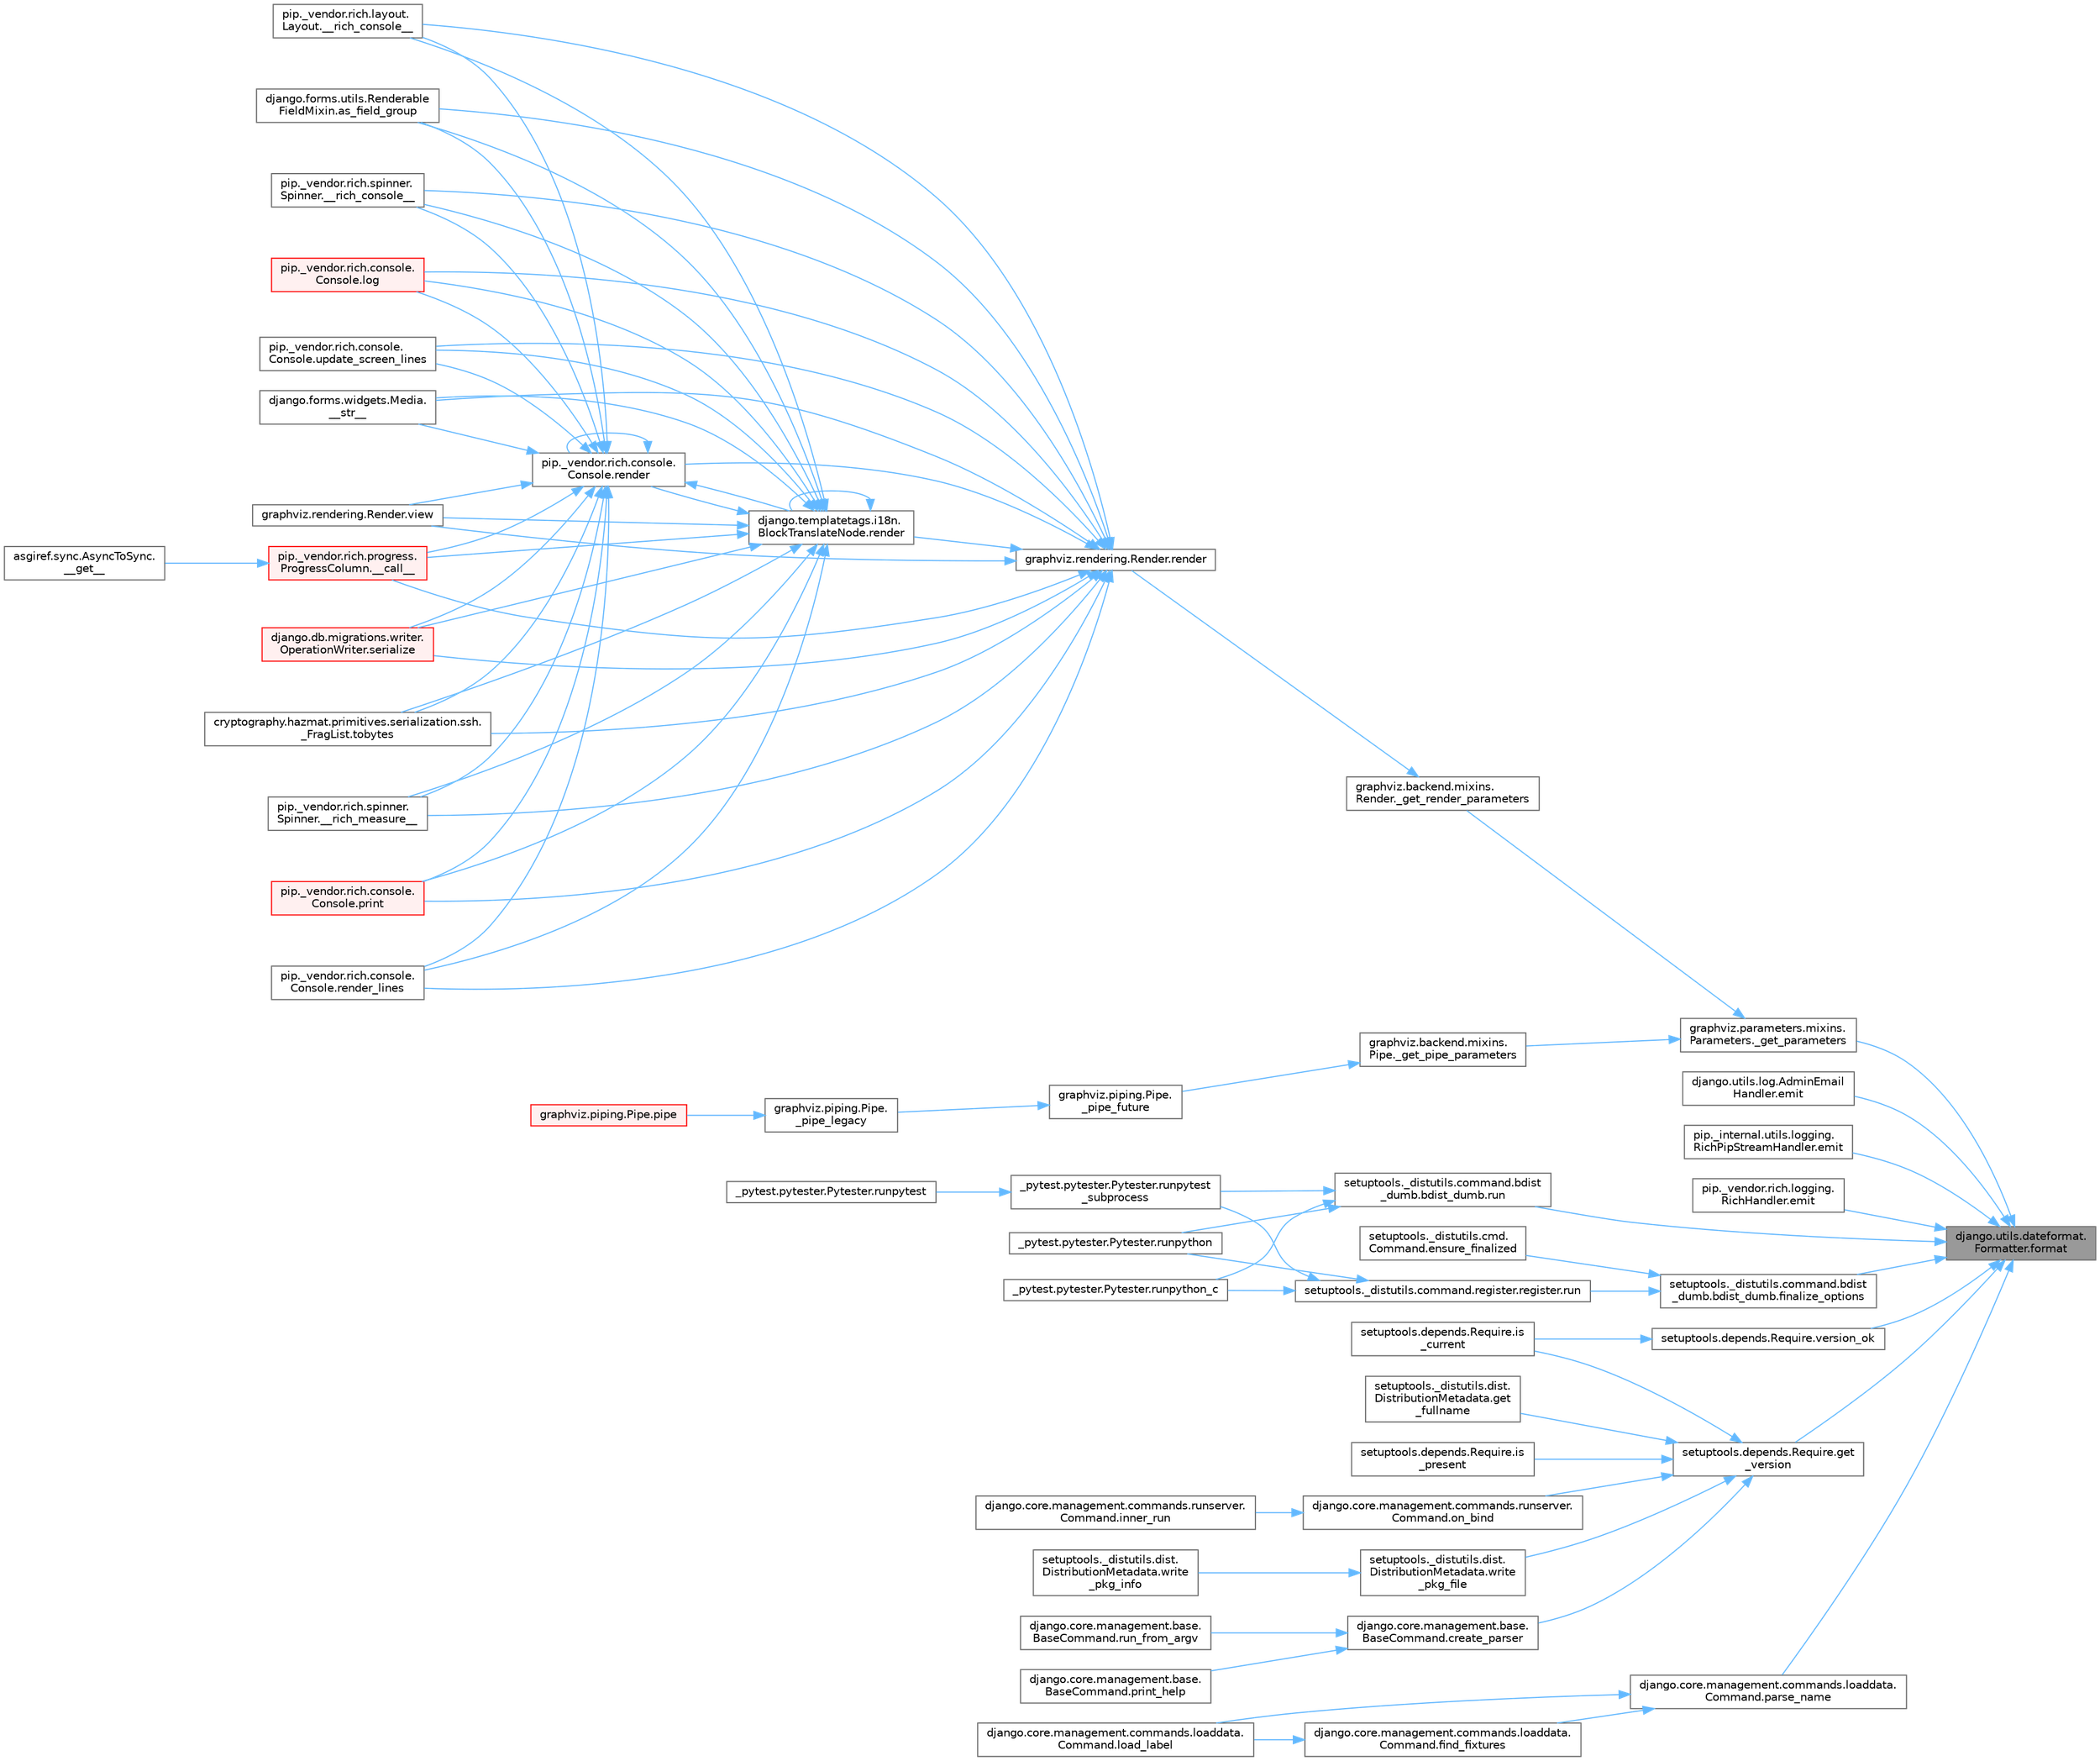digraph "django.utils.dateformat.Formatter.format"
{
 // LATEX_PDF_SIZE
  bgcolor="transparent";
  edge [fontname=Helvetica,fontsize=10,labelfontname=Helvetica,labelfontsize=10];
  node [fontname=Helvetica,fontsize=10,shape=box,height=0.2,width=0.4];
  rankdir="RL";
  Node1 [id="Node000001",label="django.utils.dateformat.\lFormatter.format",height=0.2,width=0.4,color="gray40", fillcolor="grey60", style="filled", fontcolor="black",tooltip=" "];
  Node1 -> Node2 [id="edge1_Node000001_Node000002",dir="back",color="steelblue1",style="solid",tooltip=" "];
  Node2 [id="Node000002",label="graphviz.parameters.mixins.\lParameters._get_parameters",height=0.2,width=0.4,color="grey40", fillcolor="white", style="filled",URL="$classgraphviz_1_1parameters_1_1mixins_1_1_parameters.html#afbdb3248258e4e956d5a7a5f70e60b27",tooltip=" "];
  Node2 -> Node3 [id="edge2_Node000002_Node000003",dir="back",color="steelblue1",style="solid",tooltip=" "];
  Node3 [id="Node000003",label="graphviz.backend.mixins.\lPipe._get_pipe_parameters",height=0.2,width=0.4,color="grey40", fillcolor="white", style="filled",URL="$classgraphviz_1_1backend_1_1mixins_1_1_pipe.html#a71c9b0c3410eae1975141f6c7774a1a0",tooltip=" "];
  Node3 -> Node4 [id="edge3_Node000003_Node000004",dir="back",color="steelblue1",style="solid",tooltip=" "];
  Node4 [id="Node000004",label="graphviz.piping.Pipe.\l_pipe_future",height=0.2,width=0.4,color="grey40", fillcolor="white", style="filled",URL="$classgraphviz_1_1piping_1_1_pipe.html#af8e945601764f6c1340dc13ff7606aab",tooltip=" "];
  Node4 -> Node5 [id="edge4_Node000004_Node000005",dir="back",color="steelblue1",style="solid",tooltip=" "];
  Node5 [id="Node000005",label="graphviz.piping.Pipe.\l_pipe_legacy",height=0.2,width=0.4,color="grey40", fillcolor="white", style="filled",URL="$classgraphviz_1_1piping_1_1_pipe.html#a6632f0bdcb84b91daead31b26b79b528",tooltip=" "];
  Node5 -> Node6 [id="edge5_Node000005_Node000006",dir="back",color="steelblue1",style="solid",tooltip=" "];
  Node6 [id="Node000006",label="graphviz.piping.Pipe.pipe",height=0.2,width=0.4,color="red", fillcolor="#FFF0F0", style="filled",URL="$classgraphviz_1_1piping_1_1_pipe.html#ad98e895b06a856a0b5aa0f6be556ddf2",tooltip=" "];
  Node2 -> Node10 [id="edge6_Node000002_Node000010",dir="back",color="steelblue1",style="solid",tooltip=" "];
  Node10 [id="Node000010",label="graphviz.backend.mixins.\lRender._get_render_parameters",height=0.2,width=0.4,color="grey40", fillcolor="white", style="filled",URL="$classgraphviz_1_1backend_1_1mixins_1_1_render.html#aedbcb99d10d2133f71d5f6671cbe257b",tooltip=" "];
  Node10 -> Node11 [id="edge7_Node000010_Node000011",dir="back",color="steelblue1",style="solid",tooltip=" "];
  Node11 [id="Node000011",label="graphviz.rendering.Render.render",height=0.2,width=0.4,color="grey40", fillcolor="white", style="filled",URL="$classgraphviz_1_1rendering_1_1_render.html#a0249d6538d64a6b59b1bed64d4636456",tooltip=" "];
  Node11 -> Node12 [id="edge8_Node000011_Node000012",dir="back",color="steelblue1",style="solid",tooltip=" "];
  Node12 [id="Node000012",label="pip._vendor.rich.progress.\lProgressColumn.__call__",height=0.2,width=0.4,color="red", fillcolor="#FFF0F0", style="filled",URL="$classpip_1_1__vendor_1_1rich_1_1progress_1_1_progress_column.html#ae0c399be74222f949edb0fa5324cf6ea",tooltip=" "];
  Node12 -> Node13 [id="edge9_Node000012_Node000013",dir="back",color="steelblue1",style="solid",tooltip=" "];
  Node13 [id="Node000013",label="asgiref.sync.AsyncToSync.\l__get__",height=0.2,width=0.4,color="grey40", fillcolor="white", style="filled",URL="$classasgiref_1_1sync_1_1_async_to_sync.html#a23e9ef7a73da98dad9e3f4e65846969b",tooltip=" "];
  Node11 -> Node15 [id="edge10_Node000011_Node000015",dir="back",color="steelblue1",style="solid",tooltip=" "];
  Node15 [id="Node000015",label="pip._vendor.rich.layout.\lLayout.__rich_console__",height=0.2,width=0.4,color="grey40", fillcolor="white", style="filled",URL="$classpip_1_1__vendor_1_1rich_1_1layout_1_1_layout.html#ac39cb3d17d2b0324ee1b0dada41a3ebd",tooltip=" "];
  Node11 -> Node16 [id="edge11_Node000011_Node000016",dir="back",color="steelblue1",style="solid",tooltip=" "];
  Node16 [id="Node000016",label="pip._vendor.rich.spinner.\lSpinner.__rich_console__",height=0.2,width=0.4,color="grey40", fillcolor="white", style="filled",URL="$classpip_1_1__vendor_1_1rich_1_1spinner_1_1_spinner.html#a6883d8dced19ac48d4dfc74f776357fd",tooltip=" "];
  Node11 -> Node17 [id="edge12_Node000011_Node000017",dir="back",color="steelblue1",style="solid",tooltip=" "];
  Node17 [id="Node000017",label="pip._vendor.rich.spinner.\lSpinner.__rich_measure__",height=0.2,width=0.4,color="grey40", fillcolor="white", style="filled",URL="$classpip_1_1__vendor_1_1rich_1_1spinner_1_1_spinner.html#a89745682c823c44a31bae8e8d07869f5",tooltip=" "];
  Node11 -> Node18 [id="edge13_Node000011_Node000018",dir="back",color="steelblue1",style="solid",tooltip=" "];
  Node18 [id="Node000018",label="django.forms.widgets.Media.\l__str__",height=0.2,width=0.4,color="grey40", fillcolor="white", style="filled",URL="$classdjango_1_1forms_1_1widgets_1_1_media.html#ae1651710548a7d9f14f036d035012d21",tooltip=" "];
  Node11 -> Node19 [id="edge14_Node000011_Node000019",dir="back",color="steelblue1",style="solid",tooltip=" "];
  Node19 [id="Node000019",label="django.forms.utils.Renderable\lFieldMixin.as_field_group",height=0.2,width=0.4,color="grey40", fillcolor="white", style="filled",URL="$classdjango_1_1forms_1_1utils_1_1_renderable_field_mixin.html#a1e9a1b4f790ea694431554267fd5d74c",tooltip=" "];
  Node11 -> Node20 [id="edge15_Node000011_Node000020",dir="back",color="steelblue1",style="solid",tooltip=" "];
  Node20 [id="Node000020",label="pip._vendor.rich.console.\lConsole.log",height=0.2,width=0.4,color="red", fillcolor="#FFF0F0", style="filled",URL="$classpip_1_1__vendor_1_1rich_1_1console_1_1_console.html#af9c77e39f9413fc2b134c60cfa23b0f1",tooltip=" "];
  Node11 -> Node441 [id="edge16_Node000011_Node000441",dir="back",color="steelblue1",style="solid",tooltip=" "];
  Node441 [id="Node000441",label="pip._vendor.rich.console.\lConsole.print",height=0.2,width=0.4,color="red", fillcolor="#FFF0F0", style="filled",URL="$classpip_1_1__vendor_1_1rich_1_1console_1_1_console.html#af954370cdbb49236b597f2c11064549d",tooltip=" "];
  Node11 -> Node909 [id="edge17_Node000011_Node000909",dir="back",color="steelblue1",style="solid",tooltip=" "];
  Node909 [id="Node000909",label="django.templatetags.i18n.\lBlockTranslateNode.render",height=0.2,width=0.4,color="grey40", fillcolor="white", style="filled",URL="$classdjango_1_1templatetags_1_1i18n_1_1_block_translate_node.html#aaf05bebfd02c1c4b676387ada0357832",tooltip=" "];
  Node909 -> Node12 [id="edge18_Node000909_Node000012",dir="back",color="steelblue1",style="solid",tooltip=" "];
  Node909 -> Node15 [id="edge19_Node000909_Node000015",dir="back",color="steelblue1",style="solid",tooltip=" "];
  Node909 -> Node16 [id="edge20_Node000909_Node000016",dir="back",color="steelblue1",style="solid",tooltip=" "];
  Node909 -> Node17 [id="edge21_Node000909_Node000017",dir="back",color="steelblue1",style="solid",tooltip=" "];
  Node909 -> Node18 [id="edge22_Node000909_Node000018",dir="back",color="steelblue1",style="solid",tooltip=" "];
  Node909 -> Node19 [id="edge23_Node000909_Node000019",dir="back",color="steelblue1",style="solid",tooltip=" "];
  Node909 -> Node20 [id="edge24_Node000909_Node000020",dir="back",color="steelblue1",style="solid",tooltip=" "];
  Node909 -> Node441 [id="edge25_Node000909_Node000441",dir="back",color="steelblue1",style="solid",tooltip=" "];
  Node909 -> Node909 [id="edge26_Node000909_Node000909",dir="back",color="steelblue1",style="solid",tooltip=" "];
  Node909 -> Node910 [id="edge27_Node000909_Node000910",dir="back",color="steelblue1",style="solid",tooltip=" "];
  Node910 [id="Node000910",label="pip._vendor.rich.console.\lConsole.render",height=0.2,width=0.4,color="grey40", fillcolor="white", style="filled",URL="$classpip_1_1__vendor_1_1rich_1_1console_1_1_console.html#a9551b8254c573105adde80622393a938",tooltip=" "];
  Node910 -> Node12 [id="edge28_Node000910_Node000012",dir="back",color="steelblue1",style="solid",tooltip=" "];
  Node910 -> Node15 [id="edge29_Node000910_Node000015",dir="back",color="steelblue1",style="solid",tooltip=" "];
  Node910 -> Node16 [id="edge30_Node000910_Node000016",dir="back",color="steelblue1",style="solid",tooltip=" "];
  Node910 -> Node17 [id="edge31_Node000910_Node000017",dir="back",color="steelblue1",style="solid",tooltip=" "];
  Node910 -> Node18 [id="edge32_Node000910_Node000018",dir="back",color="steelblue1",style="solid",tooltip=" "];
  Node910 -> Node19 [id="edge33_Node000910_Node000019",dir="back",color="steelblue1",style="solid",tooltip=" "];
  Node910 -> Node20 [id="edge34_Node000910_Node000020",dir="back",color="steelblue1",style="solid",tooltip=" "];
  Node910 -> Node441 [id="edge35_Node000910_Node000441",dir="back",color="steelblue1",style="solid",tooltip=" "];
  Node910 -> Node909 [id="edge36_Node000910_Node000909",dir="back",color="steelblue1",style="solid",tooltip=" "];
  Node910 -> Node910 [id="edge37_Node000910_Node000910",dir="back",color="steelblue1",style="solid",tooltip=" "];
  Node910 -> Node911 [id="edge38_Node000910_Node000911",dir="back",color="steelblue1",style="solid",tooltip=" "];
  Node911 [id="Node000911",label="pip._vendor.rich.console.\lConsole.render_lines",height=0.2,width=0.4,color="grey40", fillcolor="white", style="filled",URL="$classpip_1_1__vendor_1_1rich_1_1console_1_1_console.html#a5818808a49db20c5bee6986425f96f14",tooltip=" "];
  Node910 -> Node912 [id="edge39_Node000910_Node000912",dir="back",color="steelblue1",style="solid",tooltip=" "];
  Node912 [id="Node000912",label="django.db.migrations.writer.\lOperationWriter.serialize",height=0.2,width=0.4,color="red", fillcolor="#FFF0F0", style="filled",URL="$classdjango_1_1db_1_1migrations_1_1writer_1_1_operation_writer.html#a866e8d13e1c54a35d74e9a6b0383b2f8",tooltip=" "];
  Node910 -> Node1254 [id="edge40_Node000910_Node001254",dir="back",color="steelblue1",style="solid",tooltip=" "];
  Node1254 [id="Node001254",label="cryptography.hazmat.primitives.serialization.ssh.\l_FragList.tobytes",height=0.2,width=0.4,color="grey40", fillcolor="white", style="filled",URL="$classcryptography_1_1hazmat_1_1primitives_1_1serialization_1_1ssh_1_1___frag_list.html#a195dd4e7c741624829a13af53fa3de38",tooltip=" "];
  Node910 -> Node1255 [id="edge41_Node000910_Node001255",dir="back",color="steelblue1",style="solid",tooltip=" "];
  Node1255 [id="Node001255",label="pip._vendor.rich.console.\lConsole.update_screen_lines",height=0.2,width=0.4,color="grey40", fillcolor="white", style="filled",URL="$classpip_1_1__vendor_1_1rich_1_1console_1_1_console.html#a21cfe5af86ec7533f23d45fe2969817e",tooltip=" "];
  Node910 -> Node1256 [id="edge42_Node000910_Node001256",dir="back",color="steelblue1",style="solid",tooltip=" "];
  Node1256 [id="Node001256",label="graphviz.rendering.Render.view",height=0.2,width=0.4,color="grey40", fillcolor="white", style="filled",URL="$classgraphviz_1_1rendering_1_1_render.html#a53169c422996b9a7e92b5580c13914e2",tooltip=" "];
  Node909 -> Node911 [id="edge43_Node000909_Node000911",dir="back",color="steelblue1",style="solid",tooltip=" "];
  Node909 -> Node912 [id="edge44_Node000909_Node000912",dir="back",color="steelblue1",style="solid",tooltip=" "];
  Node909 -> Node1254 [id="edge45_Node000909_Node001254",dir="back",color="steelblue1",style="solid",tooltip=" "];
  Node909 -> Node1255 [id="edge46_Node000909_Node001255",dir="back",color="steelblue1",style="solid",tooltip=" "];
  Node909 -> Node1256 [id="edge47_Node000909_Node001256",dir="back",color="steelblue1",style="solid",tooltip=" "];
  Node11 -> Node910 [id="edge48_Node000011_Node000910",dir="back",color="steelblue1",style="solid",tooltip=" "];
  Node11 -> Node911 [id="edge49_Node000011_Node000911",dir="back",color="steelblue1",style="solid",tooltip=" "];
  Node11 -> Node912 [id="edge50_Node000011_Node000912",dir="back",color="steelblue1",style="solid",tooltip=" "];
  Node11 -> Node1254 [id="edge51_Node000011_Node001254",dir="back",color="steelblue1",style="solid",tooltip=" "];
  Node11 -> Node1255 [id="edge52_Node000011_Node001255",dir="back",color="steelblue1",style="solid",tooltip=" "];
  Node11 -> Node1256 [id="edge53_Node000011_Node001256",dir="back",color="steelblue1",style="solid",tooltip=" "];
  Node1 -> Node513 [id="edge54_Node000001_Node000513",dir="back",color="steelblue1",style="solid",tooltip=" "];
  Node513 [id="Node000513",label="django.utils.log.AdminEmail\lHandler.emit",height=0.2,width=0.4,color="grey40", fillcolor="white", style="filled",URL="$classdjango_1_1utils_1_1log_1_1_admin_email_handler.html#a11349fead71eaec84d4aff34a8deb666",tooltip=" "];
  Node1 -> Node514 [id="edge55_Node000001_Node000514",dir="back",color="steelblue1",style="solid",tooltip=" "];
  Node514 [id="Node000514",label="pip._internal.utils.logging.\lRichPipStreamHandler.emit",height=0.2,width=0.4,color="grey40", fillcolor="white", style="filled",URL="$classpip_1_1__internal_1_1utils_1_1logging_1_1_rich_pip_stream_handler.html#ad9f05ef5ca9f8e35a17f0786341ede5e",tooltip=" "];
  Node1 -> Node515 [id="edge56_Node000001_Node000515",dir="back",color="steelblue1",style="solid",tooltip=" "];
  Node515 [id="Node000515",label="pip._vendor.rich.logging.\lRichHandler.emit",height=0.2,width=0.4,color="grey40", fillcolor="white", style="filled",URL="$classpip_1_1__vendor_1_1rich_1_1logging_1_1_rich_handler.html#ab4cb212e118c85f22366e22bc4a7d0fc",tooltip=" "];
  Node1 -> Node516 [id="edge57_Node000001_Node000516",dir="back",color="steelblue1",style="solid",tooltip=" "];
  Node516 [id="Node000516",label="setuptools._distutils.command.bdist\l_dumb.bdist_dumb.finalize_options",height=0.2,width=0.4,color="grey40", fillcolor="white", style="filled",URL="$classsetuptools_1_1__distutils_1_1command_1_1bdist__dumb_1_1bdist__dumb.html#a5c59784dbb6b042d048b222bf21b617b",tooltip=" "];
  Node516 -> Node112 [id="edge58_Node000516_Node000112",dir="back",color="steelblue1",style="solid",tooltip=" "];
  Node112 [id="Node000112",label="setuptools._distutils.cmd.\lCommand.ensure_finalized",height=0.2,width=0.4,color="grey40", fillcolor="white", style="filled",URL="$classsetuptools_1_1__distutils_1_1cmd_1_1_command.html#a3d586ca13afbfed87a11872fd15515ab",tooltip=" "];
  Node516 -> Node113 [id="edge59_Node000516_Node000113",dir="back",color="steelblue1",style="solid",tooltip=" "];
  Node113 [id="Node000113",label="setuptools._distutils.command.register.register.run",height=0.2,width=0.4,color="grey40", fillcolor="white", style="filled",URL="$classsetuptools_1_1__distutils_1_1command_1_1register_1_1register.html#a2c04b126757f477c907033d7f3d0e169",tooltip=" "];
  Node113 -> Node114 [id="edge60_Node000113_Node000114",dir="back",color="steelblue1",style="solid",tooltip=" "];
  Node114 [id="Node000114",label="_pytest.pytester.Pytester.runpytest\l_subprocess",height=0.2,width=0.4,color="grey40", fillcolor="white", style="filled",URL="$class__pytest_1_1pytester_1_1_pytester.html#a59323c6d6a1469a1206f1c0b8fce99c9",tooltip=" "];
  Node114 -> Node115 [id="edge61_Node000114_Node000115",dir="back",color="steelblue1",style="solid",tooltip=" "];
  Node115 [id="Node000115",label="_pytest.pytester.Pytester.runpytest",height=0.2,width=0.4,color="grey40", fillcolor="white", style="filled",URL="$class__pytest_1_1pytester_1_1_pytester.html#a2765db48ffe1b8853581d711ff43a87b",tooltip=" "];
  Node113 -> Node116 [id="edge62_Node000113_Node000116",dir="back",color="steelblue1",style="solid",tooltip=" "];
  Node116 [id="Node000116",label="_pytest.pytester.Pytester.runpython",height=0.2,width=0.4,color="grey40", fillcolor="white", style="filled",URL="$class__pytest_1_1pytester_1_1_pytester.html#a4e0c539507f15fd333cf618faf9687ef",tooltip=" "];
  Node113 -> Node117 [id="edge63_Node000113_Node000117",dir="back",color="steelblue1",style="solid",tooltip=" "];
  Node117 [id="Node000117",label="_pytest.pytester.Pytester.runpython_c",height=0.2,width=0.4,color="grey40", fillcolor="white", style="filled",URL="$class__pytest_1_1pytester_1_1_pytester.html#aea789acfe206d9c40d9a6bf54a337f2a",tooltip=" "];
  Node1 -> Node517 [id="edge64_Node000001_Node000517",dir="back",color="steelblue1",style="solid",tooltip=" "];
  Node517 [id="Node000517",label="setuptools.depends.Require.get\l_version",height=0.2,width=0.4,color="grey40", fillcolor="white", style="filled",URL="$classsetuptools_1_1depends_1_1_require.html#a4046ad4155f80d85057e4ccd6a41dc00",tooltip=" "];
  Node517 -> Node518 [id="edge65_Node000517_Node000518",dir="back",color="steelblue1",style="solid",tooltip=" "];
  Node518 [id="Node000518",label="django.core.management.base.\lBaseCommand.create_parser",height=0.2,width=0.4,color="grey40", fillcolor="white", style="filled",URL="$classdjango_1_1core_1_1management_1_1base_1_1_base_command.html#ae878e488f18d67acf1037a7e2db5b478",tooltip=" "];
  Node518 -> Node519 [id="edge66_Node000518_Node000519",dir="back",color="steelblue1",style="solid",tooltip=" "];
  Node519 [id="Node000519",label="django.core.management.base.\lBaseCommand.print_help",height=0.2,width=0.4,color="grey40", fillcolor="white", style="filled",URL="$classdjango_1_1core_1_1management_1_1base_1_1_base_command.html#a9f81b6c52db3a2b0a123ca7bdd0ee819",tooltip=" "];
  Node518 -> Node346 [id="edge67_Node000518_Node000346",dir="back",color="steelblue1",style="solid",tooltip=" "];
  Node346 [id="Node000346",label="django.core.management.base.\lBaseCommand.run_from_argv",height=0.2,width=0.4,color="grey40", fillcolor="white", style="filled",URL="$classdjango_1_1core_1_1management_1_1base_1_1_base_command.html#a6c1cc5fc9ec35d268e45ebaadd2ac4a7",tooltip=" "];
  Node517 -> Node520 [id="edge68_Node000517_Node000520",dir="back",color="steelblue1",style="solid",tooltip=" "];
  Node520 [id="Node000520",label="setuptools._distutils.dist.\lDistributionMetadata.get\l_fullname",height=0.2,width=0.4,color="grey40", fillcolor="white", style="filled",URL="$classsetuptools_1_1__distutils_1_1dist_1_1_distribution_metadata.html#ab7420b68c460cd9eb85694a8be6ee524",tooltip=" "];
  Node517 -> Node521 [id="edge69_Node000517_Node000521",dir="back",color="steelblue1",style="solid",tooltip=" "];
  Node521 [id="Node000521",label="setuptools.depends.Require.is\l_current",height=0.2,width=0.4,color="grey40", fillcolor="white", style="filled",URL="$classsetuptools_1_1depends_1_1_require.html#a81f55cdf6880a438b636542f06b9485a",tooltip=" "];
  Node517 -> Node522 [id="edge70_Node000517_Node000522",dir="back",color="steelblue1",style="solid",tooltip=" "];
  Node522 [id="Node000522",label="setuptools.depends.Require.is\l_present",height=0.2,width=0.4,color="grey40", fillcolor="white", style="filled",URL="$classsetuptools_1_1depends_1_1_require.html#a3ab4975a6b46661ed70950dae37ed79c",tooltip=" "];
  Node517 -> Node523 [id="edge71_Node000517_Node000523",dir="back",color="steelblue1",style="solid",tooltip=" "];
  Node523 [id="Node000523",label="django.core.management.commands.runserver.\lCommand.on_bind",height=0.2,width=0.4,color="grey40", fillcolor="white", style="filled",URL="$classdjango_1_1core_1_1management_1_1commands_1_1runserver_1_1_command.html#a9be890479e656b71da83b03cd9adc584",tooltip=" "];
  Node523 -> Node524 [id="edge72_Node000523_Node000524",dir="back",color="steelblue1",style="solid",tooltip=" "];
  Node524 [id="Node000524",label="django.core.management.commands.runserver.\lCommand.inner_run",height=0.2,width=0.4,color="grey40", fillcolor="white", style="filled",URL="$classdjango_1_1core_1_1management_1_1commands_1_1runserver_1_1_command.html#acfb4f8a23c7de4b2d14ba1acbe99e76c",tooltip=" "];
  Node517 -> Node525 [id="edge73_Node000517_Node000525",dir="back",color="steelblue1",style="solid",tooltip=" "];
  Node525 [id="Node000525",label="setuptools._distutils.dist.\lDistributionMetadata.write\l_pkg_file",height=0.2,width=0.4,color="grey40", fillcolor="white", style="filled",URL="$classsetuptools_1_1__distutils_1_1dist_1_1_distribution_metadata.html#a2a55009e9d487a82234459fb242f4be0",tooltip=" "];
  Node525 -> Node526 [id="edge74_Node000525_Node000526",dir="back",color="steelblue1",style="solid",tooltip=" "];
  Node526 [id="Node000526",label="setuptools._distutils.dist.\lDistributionMetadata.write\l_pkg_info",height=0.2,width=0.4,color="grey40", fillcolor="white", style="filled",URL="$classsetuptools_1_1__distutils_1_1dist_1_1_distribution_metadata.html#a0f62394989fd40fc4215cb7e4250fcfb",tooltip=" "];
  Node1 -> Node527 [id="edge75_Node000001_Node000527",dir="back",color="steelblue1",style="solid",tooltip=" "];
  Node527 [id="Node000527",label="django.core.management.commands.loaddata.\lCommand.parse_name",height=0.2,width=0.4,color="grey40", fillcolor="white", style="filled",URL="$classdjango_1_1core_1_1management_1_1commands_1_1loaddata_1_1_command.html#aac6fd16700a70d972d7cafd0bcf5d5aa",tooltip=" "];
  Node527 -> Node528 [id="edge76_Node000527_Node000528",dir="back",color="steelblue1",style="solid",tooltip=" "];
  Node528 [id="Node000528",label="django.core.management.commands.loaddata.\lCommand.find_fixtures",height=0.2,width=0.4,color="grey40", fillcolor="white", style="filled",URL="$classdjango_1_1core_1_1management_1_1commands_1_1loaddata_1_1_command.html#ae13127621bcc44cf1fdc0029ed204022",tooltip=" "];
  Node528 -> Node529 [id="edge77_Node000528_Node000529",dir="back",color="steelblue1",style="solid",tooltip=" "];
  Node529 [id="Node000529",label="django.core.management.commands.loaddata.\lCommand.load_label",height=0.2,width=0.4,color="grey40", fillcolor="white", style="filled",URL="$classdjango_1_1core_1_1management_1_1commands_1_1loaddata_1_1_command.html#a94197296f84aacd90df47924a21709f7",tooltip=" "];
  Node527 -> Node529 [id="edge78_Node000527_Node000529",dir="back",color="steelblue1",style="solid",tooltip=" "];
  Node1 -> Node530 [id="edge79_Node000001_Node000530",dir="back",color="steelblue1",style="solid",tooltip=" "];
  Node530 [id="Node000530",label="setuptools._distutils.command.bdist\l_dumb.bdist_dumb.run",height=0.2,width=0.4,color="grey40", fillcolor="white", style="filled",URL="$classsetuptools_1_1__distutils_1_1command_1_1bdist__dumb_1_1bdist__dumb.html#a1ddf2b2f2332fed447e1f22a0cf6e129",tooltip=" "];
  Node530 -> Node114 [id="edge80_Node000530_Node000114",dir="back",color="steelblue1",style="solid",tooltip=" "];
  Node530 -> Node116 [id="edge81_Node000530_Node000116",dir="back",color="steelblue1",style="solid",tooltip=" "];
  Node530 -> Node117 [id="edge82_Node000530_Node000117",dir="back",color="steelblue1",style="solid",tooltip=" "];
  Node1 -> Node531 [id="edge83_Node000001_Node000531",dir="back",color="steelblue1",style="solid",tooltip=" "];
  Node531 [id="Node000531",label="setuptools.depends.Require.version_ok",height=0.2,width=0.4,color="grey40", fillcolor="white", style="filled",URL="$classsetuptools_1_1depends_1_1_require.html#ac295f5deb6934eda74031b692cdd1678",tooltip=" "];
  Node531 -> Node521 [id="edge84_Node000531_Node000521",dir="back",color="steelblue1",style="solid",tooltip=" "];
}

